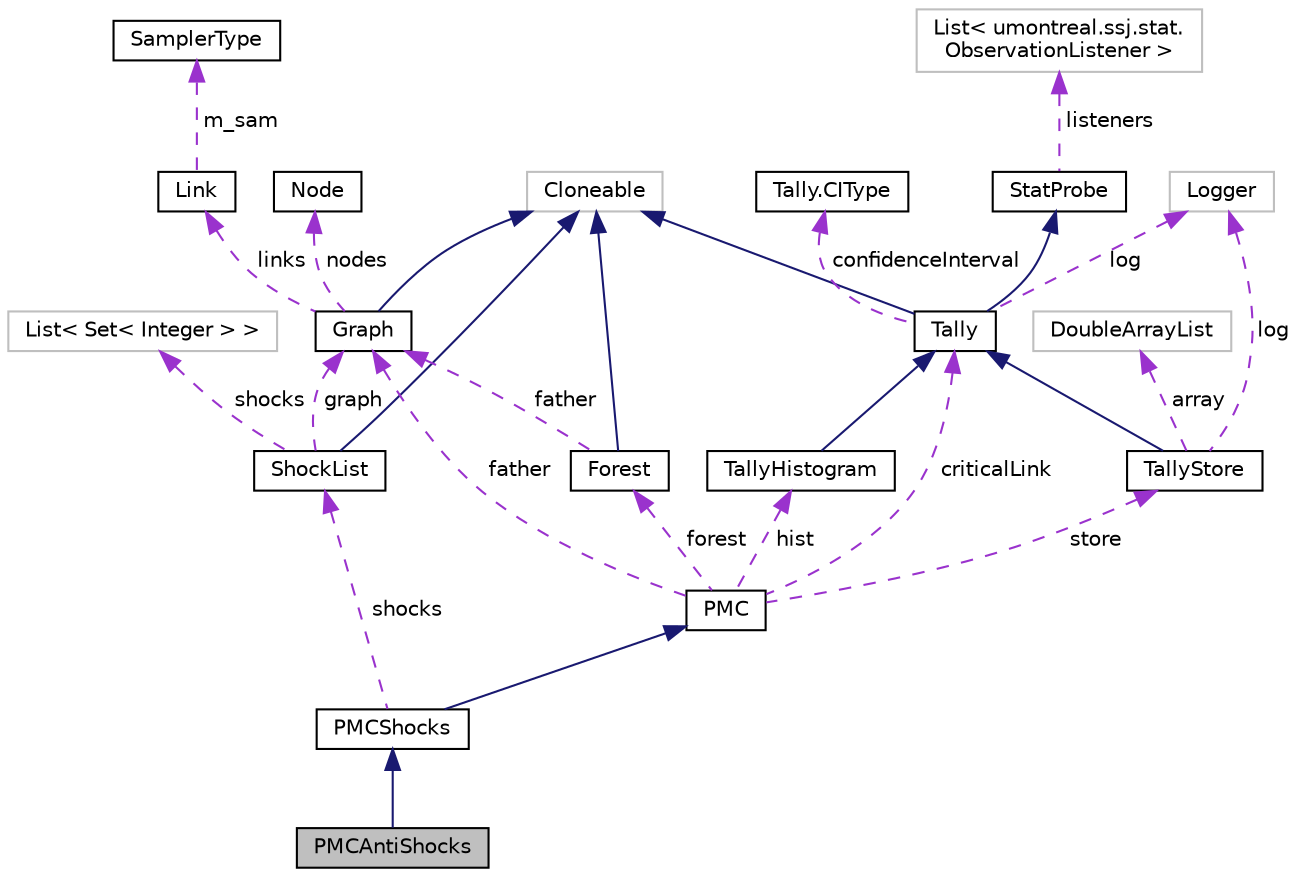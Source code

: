 digraph "PMCAntiShocks"
{
 // INTERACTIVE_SVG=YES
  bgcolor="transparent";
  edge [fontname="Helvetica",fontsize="10",labelfontname="Helvetica",labelfontsize="10"];
  node [fontname="Helvetica",fontsize="10",shape=record];
  Node3 [label="PMCAntiShocks",height=0.2,width=0.4,color="black", fillcolor="grey75", style="filled", fontcolor="black"];
  Node4 -> Node3 [dir="back",color="midnightblue",fontsize="10",style="solid",fontname="Helvetica"];
  Node4 [label="PMCShocks",height=0.2,width=0.4,color="black",URL="$d6/d1b/classumontreal_1_1ssj_1_1networks_1_1PMCShocks.html",tooltip="This class implements the Permutation Monte Carlo method with shocks to estimate the reliability of a..."];
  Node5 -> Node4 [dir="back",color="midnightblue",fontsize="10",style="solid",fontname="Helvetica"];
  Node5 [label="PMC",height=0.2,width=0.4,color="black",URL="$d4/de0/classumontreal_1_1ssj_1_1networks_1_1PMC.html",tooltip="This class implements the Permutation Monte Carlo method to estimate the reliability of a network..."];
  Node6 -> Node5 [dir="back",color="darkorchid3",fontsize="10",style="dashed",label=" forest" ,fontname="Helvetica"];
  Node6 [label="Forest",height=0.2,width=0.4,color="black",URL="$d8/d06/classumontreal_1_1ssj_1_1networks_1_1Forest.html",tooltip="This class implements forest and trees. "];
  Node7 -> Node6 [dir="back",color="midnightblue",fontsize="10",style="solid",fontname="Helvetica"];
  Node7 [label="Cloneable",height=0.2,width=0.4,color="grey75"];
  Node8 -> Node6 [dir="back",color="darkorchid3",fontsize="10",style="dashed",label=" father" ,fontname="Helvetica"];
  Node8 [label="Graph",height=0.2,width=0.4,color="black",URL="$d4/d6e/classumontreal_1_1ssj_1_1networks_1_1Graph.html",tooltip="This class implements a stochastic non-oriented weighted graph (a network). "];
  Node7 -> Node8 [dir="back",color="midnightblue",fontsize="10",style="solid",fontname="Helvetica"];
  Node9 -> Node8 [dir="back",color="darkorchid3",fontsize="10",style="dashed",label=" nodes" ,fontname="Helvetica"];
  Node9 [label="Node",height=0.2,width=0.4,color="black",URL="$dc/dbc/classumontreal_1_1ssj_1_1networks_1_1Node.html",tooltip="This class provides nodes for a graph. "];
  Node10 -> Node8 [dir="back",color="darkorchid3",fontsize="10",style="dashed",label=" links" ,fontname="Helvetica"];
  Node10 [label="Link",height=0.2,width=0.4,color="black",URL="$df/d9c/classumontreal_1_1ssj_1_1networks_1_1Link.html",tooltip="A Link of a network. "];
  Node11 -> Node10 [dir="back",color="darkorchid3",fontsize="10",style="dashed",label=" m_sam" ,fontname="Helvetica"];
  Node11 [label="SamplerType",height=0.2,width=0.4,color="black",URL="$db/d5d/enumumontreal_1_1ssj_1_1networks_1_1SamplerType.html"];
  Node8 -> Node5 [dir="back",color="darkorchid3",fontsize="10",style="dashed",label=" father" ,fontname="Helvetica"];
  Node12 -> Node5 [dir="back",color="darkorchid3",fontsize="10",style="dashed",label=" criticalLink" ,fontname="Helvetica"];
  Node12 [label="Tally",height=0.2,width=0.4,color="black",URL="$d8/d54/classumontreal_1_1ssj_1_1stat_1_1Tally.html",tooltip="A subclass of StatProbe. "];
  Node13 -> Node12 [dir="back",color="midnightblue",fontsize="10",style="solid",fontname="Helvetica"];
  Node13 [label="StatProbe",height=0.2,width=0.4,color="black",URL="$d5/d8e/classumontreal_1_1ssj_1_1stat_1_1StatProbe.html",tooltip="The objects of this class are statistical probes or collectors, which are elementary devices for coll..."];
  Node14 -> Node13 [dir="back",color="darkorchid3",fontsize="10",style="dashed",label=" listeners" ,fontname="Helvetica"];
  Node14 [label="List\< umontreal.ssj.stat.\lObservationListener \>",height=0.2,width=0.4,color="grey75"];
  Node7 -> Node12 [dir="back",color="midnightblue",fontsize="10",style="solid",fontname="Helvetica"];
  Node15 -> Node12 [dir="back",color="darkorchid3",fontsize="10",style="dashed",label=" log" ,fontname="Helvetica"];
  Node15 [label="Logger",height=0.2,width=0.4,color="grey75"];
  Node16 -> Node12 [dir="back",color="darkorchid3",fontsize="10",style="dashed",label=" confidenceInterval" ,fontname="Helvetica"];
  Node16 [label="Tally.CIType",height=0.2,width=0.4,color="black",URL="$d9/df5/enumumontreal_1_1ssj_1_1stat_1_1Tally_1_1CIType.html"];
  Node17 -> Node5 [dir="back",color="darkorchid3",fontsize="10",style="dashed",label=" store" ,fontname="Helvetica"];
  Node17 [label="TallyStore",height=0.2,width=0.4,color="black",URL="$d8/de5/classumontreal_1_1ssj_1_1stat_1_1TallyStore.html",tooltip="This class is a variant of Tally for which the individual observations are stored in a list implement..."];
  Node12 -> Node17 [dir="back",color="midnightblue",fontsize="10",style="solid",fontname="Helvetica"];
  Node18 -> Node17 [dir="back",color="darkorchid3",fontsize="10",style="dashed",label=" array" ,fontname="Helvetica"];
  Node18 [label="DoubleArrayList",height=0.2,width=0.4,color="grey75"];
  Node15 -> Node17 [dir="back",color="darkorchid3",fontsize="10",style="dashed",label=" log" ,fontname="Helvetica"];
  Node19 -> Node5 [dir="back",color="darkorchid3",fontsize="10",style="dashed",label=" hist" ,fontname="Helvetica"];
  Node19 [label="TallyHistogram",height=0.2,width=0.4,color="black",URL="$de/d2f/classumontreal_1_1ssj_1_1stat_1_1TallyHistogram.html",tooltip="This class extends Tally. "];
  Node12 -> Node19 [dir="back",color="midnightblue",fontsize="10",style="solid",fontname="Helvetica"];
  Node20 -> Node4 [dir="back",color="darkorchid3",fontsize="10",style="dashed",label=" shocks" ,fontname="Helvetica"];
  Node20 [label="ShockList",height=0.2,width=0.4,color="black",URL="$d9/d27/classumontreal_1_1ssj_1_1networks_1_1ShockList.html",tooltip="This class implements lists of shocks which make sets of links in a graph fail simultaneously. "];
  Node7 -> Node20 [dir="back",color="midnightblue",fontsize="10",style="solid",fontname="Helvetica"];
  Node8 -> Node20 [dir="back",color="darkorchid3",fontsize="10",style="dashed",label=" graph" ,fontname="Helvetica"];
  Node21 -> Node20 [dir="back",color="darkorchid3",fontsize="10",style="dashed",label=" shocks" ,fontname="Helvetica"];
  Node21 [label="List\< Set\< Integer \> \>",height=0.2,width=0.4,color="grey75"];
}
